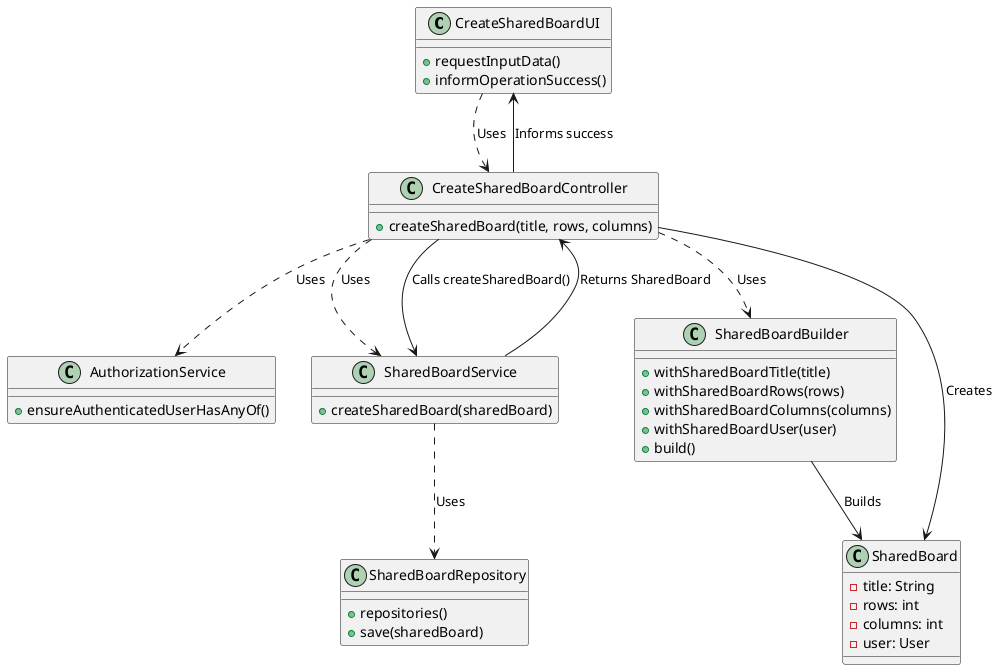 @startuml

class CreateSharedBoardUI {
  +requestInputData()
  +informOperationSuccess()
}

class CreateSharedBoardController {
  +createSharedBoard(title, rows, columns)
}

class AuthorizationService {
  +ensureAuthenticatedUserHasAnyOf()
}

class SharedBoardService {
  +createSharedBoard(sharedBoard)
}

class SharedBoardBuilder {
  +withSharedBoardTitle(title)
  +withSharedBoardRows(rows)
  +withSharedBoardColumns(columns)
  +withSharedBoardUser(user)
  +build()
}

class SharedBoard {
  -title: String
  -rows: int
  -columns: int
  -user: User
}

class SharedBoardRepository {
  +repositories()
  +save(sharedBoard)
}

CreateSharedBoardUI ..> CreateSharedBoardController : Uses
CreateSharedBoardController ..> AuthorizationService : Uses
CreateSharedBoardController ..> SharedBoardService : Uses
CreateSharedBoardController --> CreateSharedBoardUI : Informs success
CreateSharedBoardController ..> SharedBoardBuilder : Uses
CreateSharedBoardController --> SharedBoardService : Calls createSharedBoard()
SharedBoardService ..> SharedBoardRepository : Uses
SharedBoardService --> CreateSharedBoardController : Returns SharedBoard
SharedBoardBuilder --> SharedBoard : Builds
CreateSharedBoardController --> SharedBoard : Creates

@enduml